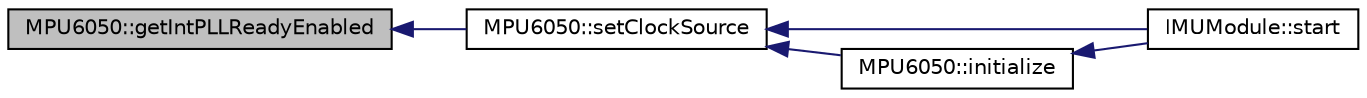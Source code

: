 digraph "MPU6050::getIntPLLReadyEnabled"
{
  edge [fontname="Helvetica",fontsize="10",labelfontname="Helvetica",labelfontsize="10"];
  node [fontname="Helvetica",fontsize="10",shape=record];
  rankdir="LR";
  Node285 [label="MPU6050::getIntPLLReadyEnabled",height=0.2,width=0.4,color="black", fillcolor="grey75", style="filled", fontcolor="black"];
  Node285 -> Node286 [dir="back",color="midnightblue",fontsize="10",style="solid",fontname="Helvetica"];
  Node286 [label="MPU6050::setClockSource",height=0.2,width=0.4,color="black", fillcolor="white", style="filled",URL="$class_m_p_u6050.html#a4c1cd147d038e024bdeaa053c4d77734",tooltip="Set clock source setting. "];
  Node286 -> Node287 [dir="back",color="midnightblue",fontsize="10",style="solid",fontname="Helvetica"];
  Node287 [label="IMUModule::start",height=0.2,width=0.4,color="black", fillcolor="white", style="filled",URL="$class_i_m_u_module.html#aba29f7665d8ec8f0eefe802f1c2b741c",tooltip="Called once to initialize the module. "];
  Node286 -> Node288 [dir="back",color="midnightblue",fontsize="10",style="solid",fontname="Helvetica"];
  Node288 [label="MPU6050::initialize",height=0.2,width=0.4,color="black", fillcolor="white", style="filled",URL="$class_m_p_u6050.html#abd8fc6c18adf158011118fbccc7e7054",tooltip="Power on and prepare for general usage. "];
  Node288 -> Node287 [dir="back",color="midnightblue",fontsize="10",style="solid",fontname="Helvetica"];
}

